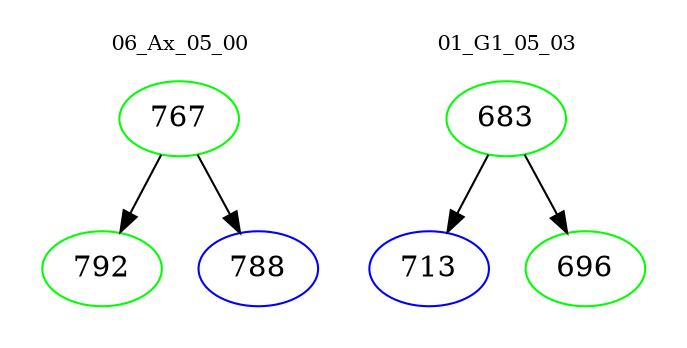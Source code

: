 digraph{
subgraph cluster_0 {
color = white
label = "06_Ax_05_00";
fontsize=10;
T0_767 [label="767", color="green"]
T0_767 -> T0_792 [color="black"]
T0_792 [label="792", color="green"]
T0_767 -> T0_788 [color="black"]
T0_788 [label="788", color="blue"]
}
subgraph cluster_1 {
color = white
label = "01_G1_05_03";
fontsize=10;
T1_683 [label="683", color="green"]
T1_683 -> T1_713 [color="black"]
T1_713 [label="713", color="blue"]
T1_683 -> T1_696 [color="black"]
T1_696 [label="696", color="green"]
}
}
